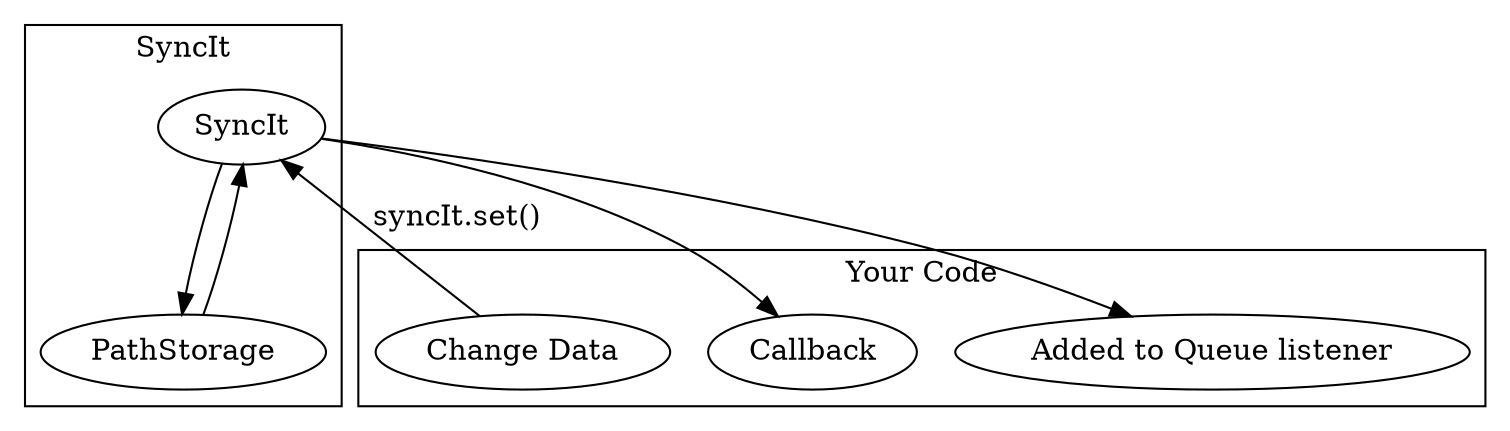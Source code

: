 digraph a { 

	subgraph clusteryourcode {
		label = "Your Code";
		App [label="Change Data", rank=1];
		SyncItCallback [label=Callback];
		SyncItEventHandler [label="Added to Queue listener"];
	}
	
	subgraph clustersyncit {
		label = "SyncIt"
		SyncIt;
		PathStorage;
	}
	
	App -> SyncIt [label="syncIt.set()"];
	SyncIt -> PathStorage -> SyncIt -> SyncItCallback;
	SyncIt ->SyncItEventHandler;

}
